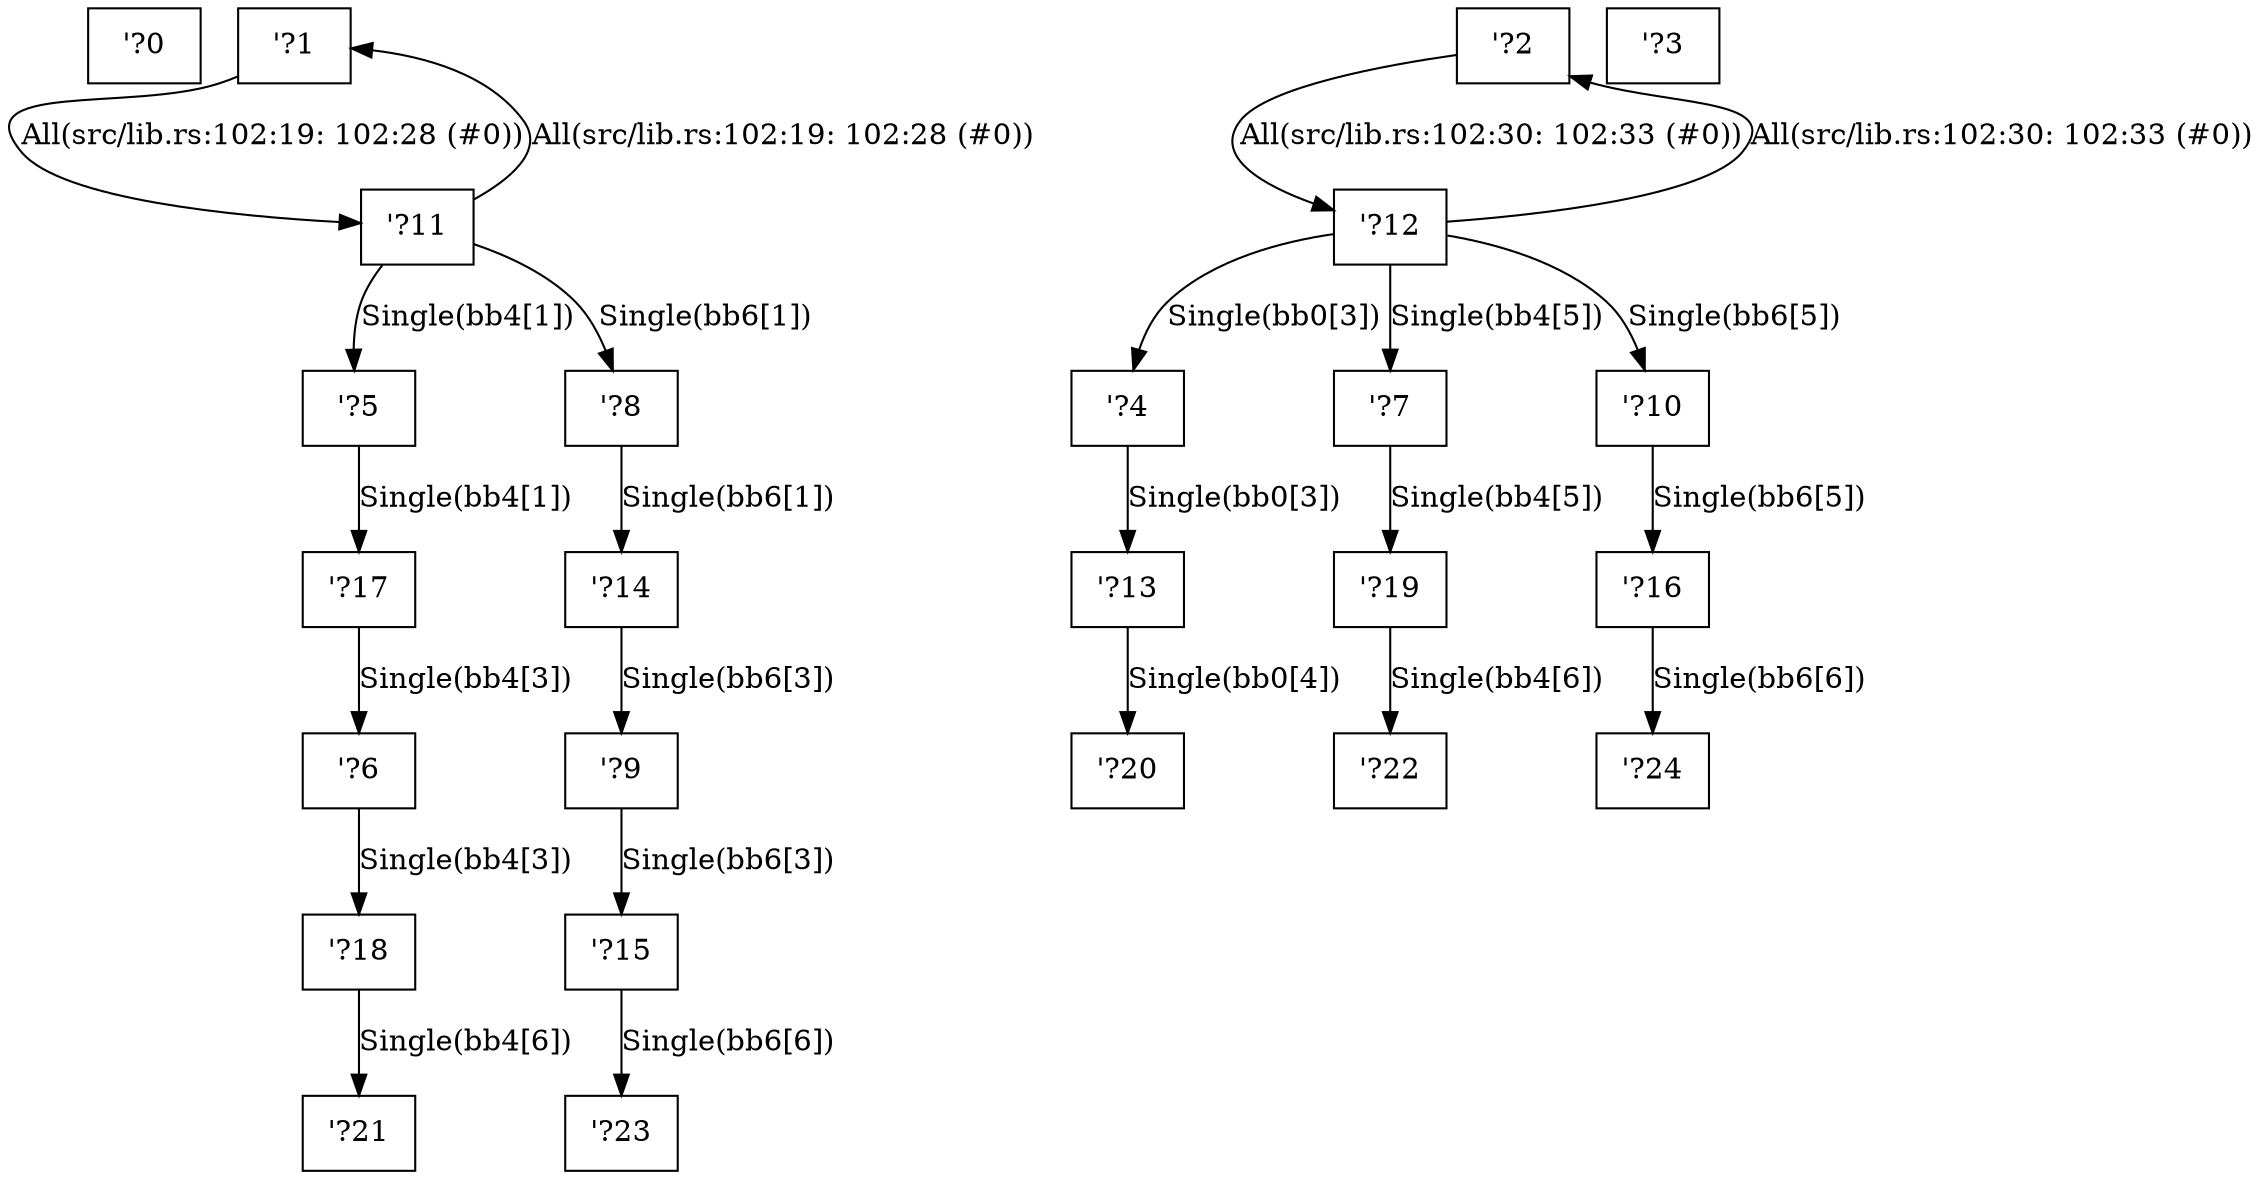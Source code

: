 digraph RegionInferenceContext {
    r0[label="\'?0"][shape="box"];
    r1[label="\'?1"][shape="box"];
    r2[label="\'?2"][shape="box"];
    r3[label="\'?3"][shape="box"];
    r4[label="\'?4"][shape="box"];
    r5[label="\'?5"][shape="box"];
    r6[label="\'?6"][shape="box"];
    r7[label="\'?7"][shape="box"];
    r8[label="\'?8"][shape="box"];
    r9[label="\'?9"][shape="box"];
    r10[label="\'?10"][shape="box"];
    r11[label="\'?11"][shape="box"];
    r12[label="\'?12"][shape="box"];
    r13[label="\'?13"][shape="box"];
    r14[label="\'?14"][shape="box"];
    r15[label="\'?15"][shape="box"];
    r16[label="\'?16"][shape="box"];
    r17[label="\'?17"][shape="box"];
    r18[label="\'?18"][shape="box"];
    r19[label="\'?19"][shape="box"];
    r20[label="\'?20"][shape="box"];
    r21[label="\'?21"][shape="box"];
    r22[label="\'?22"][shape="box"];
    r23[label="\'?23"][shape="box"];
    r24[label="\'?24"][shape="box"];
    r4 -> r13[label="Single(bb0[3])"];
    r12 -> r4[label="Single(bb0[3])"];
    r13 -> r20[label="Single(bb0[4])"];
    r5 -> r17[label="Single(bb4[1])"];
    r11 -> r5[label="Single(bb4[1])"];
    r6 -> r18[label="Single(bb4[3])"];
    r17 -> r6[label="Single(bb4[3])"];
    r7 -> r19[label="Single(bb4[5])"];
    r12 -> r7[label="Single(bb4[5])"];
    r18 -> r21[label="Single(bb4[6])"];
    r19 -> r22[label="Single(bb4[6])"];
    r8 -> r14[label="Single(bb6[1])"];
    r11 -> r8[label="Single(bb6[1])"];
    r9 -> r15[label="Single(bb6[3])"];
    r14 -> r9[label="Single(bb6[3])"];
    r10 -> r16[label="Single(bb6[5])"];
    r12 -> r10[label="Single(bb6[5])"];
    r15 -> r23[label="Single(bb6[6])"];
    r16 -> r24[label="Single(bb6[6])"];
    r1 -> r11[label="All(src/lib.rs:102:19: 102:28 (#0))"];
    r11 -> r1[label="All(src/lib.rs:102:19: 102:28 (#0))"];
    r2 -> r12[label="All(src/lib.rs:102:30: 102:33 (#0))"];
    r12 -> r2[label="All(src/lib.rs:102:30: 102:33 (#0))"];
}
